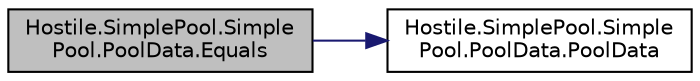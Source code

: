 digraph "Hostile.SimplePool.SimplePool.PoolData.Equals"
{
  edge [fontname="Helvetica",fontsize="10",labelfontname="Helvetica",labelfontsize="10"];
  node [fontname="Helvetica",fontsize="10",shape=record];
  rankdir="LR";
  Node1 [label="Hostile.SimplePool.Simple\lPool.PoolData.Equals",height=0.2,width=0.4,color="black", fillcolor="grey75", style="filled" fontcolor="black"];
  Node1 -> Node2 [color="midnightblue",fontsize="10",style="solid",fontname="Helvetica"];
  Node2 [label="Hostile.SimplePool.Simple\lPool.PoolData.PoolData",height=0.2,width=0.4,color="black", fillcolor="white", style="filled",URL="$class_hostile_1_1_simple_pool_1_1_simple_pool_1_1_pool_data.html#ab4f4d52cc8cb6a59c0fdd6daa9c9cdf2",tooltip="the interval for the calling process. "];
}
